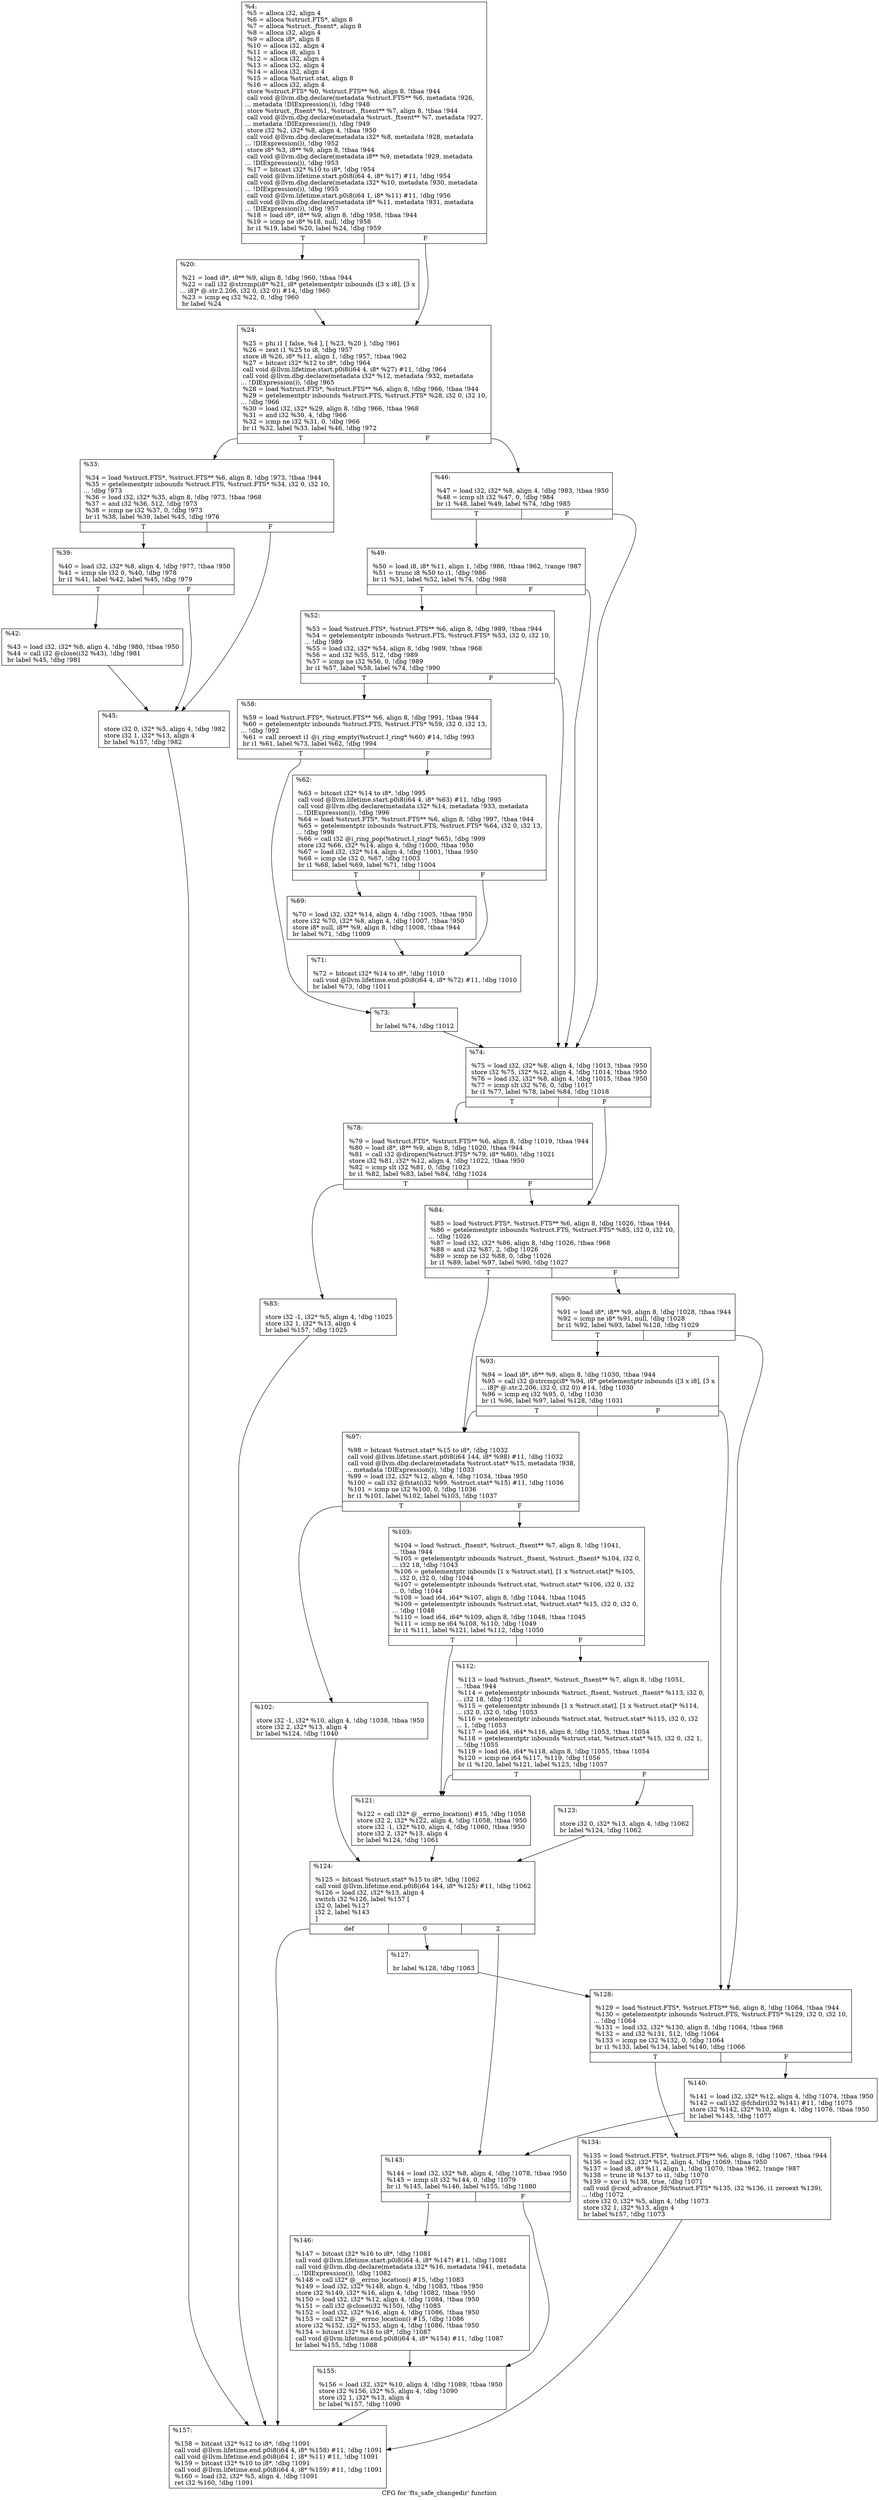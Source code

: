 digraph "CFG for 'fts_safe_changedir' function" {
	label="CFG for 'fts_safe_changedir' function";

	Node0x23fe970 [shape=record,label="{%4:\l  %5 = alloca i32, align 4\l  %6 = alloca %struct.FTS*, align 8\l  %7 = alloca %struct._ftsent*, align 8\l  %8 = alloca i32, align 4\l  %9 = alloca i8*, align 8\l  %10 = alloca i32, align 4\l  %11 = alloca i8, align 1\l  %12 = alloca i32, align 4\l  %13 = alloca i32, align 4\l  %14 = alloca i32, align 4\l  %15 = alloca %struct.stat, align 8\l  %16 = alloca i32, align 4\l  store %struct.FTS* %0, %struct.FTS** %6, align 8, !tbaa !944\l  call void @llvm.dbg.declare(metadata %struct.FTS** %6, metadata !926,\l... metadata !DIExpression()), !dbg !948\l  store %struct._ftsent* %1, %struct._ftsent** %7, align 8, !tbaa !944\l  call void @llvm.dbg.declare(metadata %struct._ftsent** %7, metadata !927,\l... metadata !DIExpression()), !dbg !949\l  store i32 %2, i32* %8, align 4, !tbaa !950\l  call void @llvm.dbg.declare(metadata i32* %8, metadata !928, metadata\l... !DIExpression()), !dbg !952\l  store i8* %3, i8** %9, align 8, !tbaa !944\l  call void @llvm.dbg.declare(metadata i8** %9, metadata !929, metadata\l... !DIExpression()), !dbg !953\l  %17 = bitcast i32* %10 to i8*, !dbg !954\l  call void @llvm.lifetime.start.p0i8(i64 4, i8* %17) #11, !dbg !954\l  call void @llvm.dbg.declare(metadata i32* %10, metadata !930, metadata\l... !DIExpression()), !dbg !955\l  call void @llvm.lifetime.start.p0i8(i64 1, i8* %11) #11, !dbg !956\l  call void @llvm.dbg.declare(metadata i8* %11, metadata !931, metadata\l... !DIExpression()), !dbg !957\l  %18 = load i8*, i8** %9, align 8, !dbg !958, !tbaa !944\l  %19 = icmp ne i8* %18, null, !dbg !958\l  br i1 %19, label %20, label %24, !dbg !959\l|{<s0>T|<s1>F}}"];
	Node0x23fe970:s0 -> Node0x2404450;
	Node0x23fe970:s1 -> Node0x24044a0;
	Node0x2404450 [shape=record,label="{%20:\l\l  %21 = load i8*, i8** %9, align 8, !dbg !960, !tbaa !944\l  %22 = call i32 @strcmp(i8* %21, i8* getelementptr inbounds ([3 x i8], [3 x\l... i8]* @.str.2.206, i32 0, i32 0)) #14, !dbg !960\l  %23 = icmp eq i32 %22, 0, !dbg !960\l  br label %24\l}"];
	Node0x2404450 -> Node0x24044a0;
	Node0x24044a0 [shape=record,label="{%24:\l\l  %25 = phi i1 [ false, %4 ], [ %23, %20 ], !dbg !961\l  %26 = zext i1 %25 to i8, !dbg !957\l  store i8 %26, i8* %11, align 1, !dbg !957, !tbaa !962\l  %27 = bitcast i32* %12 to i8*, !dbg !964\l  call void @llvm.lifetime.start.p0i8(i64 4, i8* %27) #11, !dbg !964\l  call void @llvm.dbg.declare(metadata i32* %12, metadata !932, metadata\l... !DIExpression()), !dbg !965\l  %28 = load %struct.FTS*, %struct.FTS** %6, align 8, !dbg !966, !tbaa !944\l  %29 = getelementptr inbounds %struct.FTS, %struct.FTS* %28, i32 0, i32 10,\l... !dbg !966\l  %30 = load i32, i32* %29, align 8, !dbg !966, !tbaa !968\l  %31 = and i32 %30, 4, !dbg !966\l  %32 = icmp ne i32 %31, 0, !dbg !966\l  br i1 %32, label %33, label %46, !dbg !972\l|{<s0>T|<s1>F}}"];
	Node0x24044a0:s0 -> Node0x24044f0;
	Node0x24044a0:s1 -> Node0x2404630;
	Node0x24044f0 [shape=record,label="{%33:\l\l  %34 = load %struct.FTS*, %struct.FTS** %6, align 8, !dbg !973, !tbaa !944\l  %35 = getelementptr inbounds %struct.FTS, %struct.FTS* %34, i32 0, i32 10,\l... !dbg !973\l  %36 = load i32, i32* %35, align 8, !dbg !973, !tbaa !968\l  %37 = and i32 %36, 512, !dbg !973\l  %38 = icmp ne i32 %37, 0, !dbg !973\l  br i1 %38, label %39, label %45, !dbg !976\l|{<s0>T|<s1>F}}"];
	Node0x24044f0:s0 -> Node0x2404540;
	Node0x24044f0:s1 -> Node0x24045e0;
	Node0x2404540 [shape=record,label="{%39:\l\l  %40 = load i32, i32* %8, align 4, !dbg !977, !tbaa !950\l  %41 = icmp sle i32 0, %40, !dbg !978\l  br i1 %41, label %42, label %45, !dbg !979\l|{<s0>T|<s1>F}}"];
	Node0x2404540:s0 -> Node0x2404590;
	Node0x2404540:s1 -> Node0x24045e0;
	Node0x2404590 [shape=record,label="{%42:\l\l  %43 = load i32, i32* %8, align 4, !dbg !980, !tbaa !950\l  %44 = call i32 @close(i32 %43), !dbg !981\l  br label %45, !dbg !981\l}"];
	Node0x2404590 -> Node0x24045e0;
	Node0x24045e0 [shape=record,label="{%45:\l\l  store i32 0, i32* %5, align 4, !dbg !982\l  store i32 1, i32* %13, align 4\l  br label %157, !dbg !982\l}"];
	Node0x24045e0 -> Node0x2404ef0;
	Node0x2404630 [shape=record,label="{%46:\l\l  %47 = load i32, i32* %8, align 4, !dbg !983, !tbaa !950\l  %48 = icmp slt i32 %47, 0, !dbg !984\l  br i1 %48, label %49, label %74, !dbg !985\l|{<s0>T|<s1>F}}"];
	Node0x2404630:s0 -> Node0x2404680;
	Node0x2404630:s1 -> Node0x24048b0;
	Node0x2404680 [shape=record,label="{%49:\l\l  %50 = load i8, i8* %11, align 1, !dbg !986, !tbaa !962, !range !987\l  %51 = trunc i8 %50 to i1, !dbg !986\l  br i1 %51, label %52, label %74, !dbg !988\l|{<s0>T|<s1>F}}"];
	Node0x2404680:s0 -> Node0x24046d0;
	Node0x2404680:s1 -> Node0x24048b0;
	Node0x24046d0 [shape=record,label="{%52:\l\l  %53 = load %struct.FTS*, %struct.FTS** %6, align 8, !dbg !989, !tbaa !944\l  %54 = getelementptr inbounds %struct.FTS, %struct.FTS* %53, i32 0, i32 10,\l... !dbg !989\l  %55 = load i32, i32* %54, align 8, !dbg !989, !tbaa !968\l  %56 = and i32 %55, 512, !dbg !989\l  %57 = icmp ne i32 %56, 0, !dbg !989\l  br i1 %57, label %58, label %74, !dbg !990\l|{<s0>T|<s1>F}}"];
	Node0x24046d0:s0 -> Node0x2404720;
	Node0x24046d0:s1 -> Node0x24048b0;
	Node0x2404720 [shape=record,label="{%58:\l\l  %59 = load %struct.FTS*, %struct.FTS** %6, align 8, !dbg !991, !tbaa !944\l  %60 = getelementptr inbounds %struct.FTS, %struct.FTS* %59, i32 0, i32 13,\l... !dbg !992\l  %61 = call zeroext i1 @i_ring_empty(%struct.I_ring* %60) #14, !dbg !993\l  br i1 %61, label %73, label %62, !dbg !994\l|{<s0>T|<s1>F}}"];
	Node0x2404720:s0 -> Node0x2404860;
	Node0x2404720:s1 -> Node0x2404770;
	Node0x2404770 [shape=record,label="{%62:\l\l  %63 = bitcast i32* %14 to i8*, !dbg !995\l  call void @llvm.lifetime.start.p0i8(i64 4, i8* %63) #11, !dbg !995\l  call void @llvm.dbg.declare(metadata i32* %14, metadata !933, metadata\l... !DIExpression()), !dbg !996\l  %64 = load %struct.FTS*, %struct.FTS** %6, align 8, !dbg !997, !tbaa !944\l  %65 = getelementptr inbounds %struct.FTS, %struct.FTS* %64, i32 0, i32 13,\l... !dbg !998\l  %66 = call i32 @i_ring_pop(%struct.I_ring* %65), !dbg !999\l  store i32 %66, i32* %14, align 4, !dbg !1000, !tbaa !950\l  %67 = load i32, i32* %14, align 4, !dbg !1001, !tbaa !950\l  %68 = icmp sle i32 0, %67, !dbg !1003\l  br i1 %68, label %69, label %71, !dbg !1004\l|{<s0>T|<s1>F}}"];
	Node0x2404770:s0 -> Node0x24047c0;
	Node0x2404770:s1 -> Node0x2404810;
	Node0x24047c0 [shape=record,label="{%69:\l\l  %70 = load i32, i32* %14, align 4, !dbg !1005, !tbaa !950\l  store i32 %70, i32* %8, align 4, !dbg !1007, !tbaa !950\l  store i8* null, i8** %9, align 8, !dbg !1008, !tbaa !944\l  br label %71, !dbg !1009\l}"];
	Node0x24047c0 -> Node0x2404810;
	Node0x2404810 [shape=record,label="{%71:\l\l  %72 = bitcast i32* %14 to i8*, !dbg !1010\l  call void @llvm.lifetime.end.p0i8(i64 4, i8* %72) #11, !dbg !1010\l  br label %73, !dbg !1011\l}"];
	Node0x2404810 -> Node0x2404860;
	Node0x2404860 [shape=record,label="{%73:\l\l  br label %74, !dbg !1012\l}"];
	Node0x2404860 -> Node0x24048b0;
	Node0x24048b0 [shape=record,label="{%74:\l\l  %75 = load i32, i32* %8, align 4, !dbg !1013, !tbaa !950\l  store i32 %75, i32* %12, align 4, !dbg !1014, !tbaa !950\l  %76 = load i32, i32* %8, align 4, !dbg !1015, !tbaa !950\l  %77 = icmp slt i32 %76, 0, !dbg !1017\l  br i1 %77, label %78, label %84, !dbg !1018\l|{<s0>T|<s1>F}}"];
	Node0x24048b0:s0 -> Node0x2404900;
	Node0x24048b0:s1 -> Node0x24049a0;
	Node0x2404900 [shape=record,label="{%78:\l\l  %79 = load %struct.FTS*, %struct.FTS** %6, align 8, !dbg !1019, !tbaa !944\l  %80 = load i8*, i8** %9, align 8, !dbg !1020, !tbaa !944\l  %81 = call i32 @diropen(%struct.FTS* %79, i8* %80), !dbg !1021\l  store i32 %81, i32* %12, align 4, !dbg !1022, !tbaa !950\l  %82 = icmp slt i32 %81, 0, !dbg !1023\l  br i1 %82, label %83, label %84, !dbg !1024\l|{<s0>T|<s1>F}}"];
	Node0x2404900:s0 -> Node0x2404950;
	Node0x2404900:s1 -> Node0x24049a0;
	Node0x2404950 [shape=record,label="{%83:\l\l  store i32 -1, i32* %5, align 4, !dbg !1025\l  store i32 1, i32* %13, align 4\l  br label %157, !dbg !1025\l}"];
	Node0x2404950 -> Node0x2404ef0;
	Node0x24049a0 [shape=record,label="{%84:\l\l  %85 = load %struct.FTS*, %struct.FTS** %6, align 8, !dbg !1026, !tbaa !944\l  %86 = getelementptr inbounds %struct.FTS, %struct.FTS* %85, i32 0, i32 10,\l... !dbg !1026\l  %87 = load i32, i32* %86, align 8, !dbg !1026, !tbaa !968\l  %88 = and i32 %87, 2, !dbg !1026\l  %89 = icmp ne i32 %88, 0, !dbg !1026\l  br i1 %89, label %97, label %90, !dbg !1027\l|{<s0>T|<s1>F}}"];
	Node0x24049a0:s0 -> Node0x2404a90;
	Node0x24049a0:s1 -> Node0x24049f0;
	Node0x24049f0 [shape=record,label="{%90:\l\l  %91 = load i8*, i8** %9, align 8, !dbg !1028, !tbaa !944\l  %92 = icmp ne i8* %91, null, !dbg !1028\l  br i1 %92, label %93, label %128, !dbg !1029\l|{<s0>T|<s1>F}}"];
	Node0x24049f0:s0 -> Node0x2404a40;
	Node0x24049f0:s1 -> Node0x2404d10;
	Node0x2404a40 [shape=record,label="{%93:\l\l  %94 = load i8*, i8** %9, align 8, !dbg !1030, !tbaa !944\l  %95 = call i32 @strcmp(i8* %94, i8* getelementptr inbounds ([3 x i8], [3 x\l... i8]* @.str.2.206, i32 0, i32 0)) #14, !dbg !1030\l  %96 = icmp eq i32 %95, 0, !dbg !1030\l  br i1 %96, label %97, label %128, !dbg !1031\l|{<s0>T|<s1>F}}"];
	Node0x2404a40:s0 -> Node0x2404a90;
	Node0x2404a40:s1 -> Node0x2404d10;
	Node0x2404a90 [shape=record,label="{%97:\l\l  %98 = bitcast %struct.stat* %15 to i8*, !dbg !1032\l  call void @llvm.lifetime.start.p0i8(i64 144, i8* %98) #11, !dbg !1032\l  call void @llvm.dbg.declare(metadata %struct.stat* %15, metadata !938,\l... metadata !DIExpression()), !dbg !1033\l  %99 = load i32, i32* %12, align 4, !dbg !1034, !tbaa !950\l  %100 = call i32 @fstat(i32 %99, %struct.stat* %15) #11, !dbg !1036\l  %101 = icmp ne i32 %100, 0, !dbg !1036\l  br i1 %101, label %102, label %103, !dbg !1037\l|{<s0>T|<s1>F}}"];
	Node0x2404a90:s0 -> Node0x2404ae0;
	Node0x2404a90:s1 -> Node0x2404b30;
	Node0x2404ae0 [shape=record,label="{%102:\l\l  store i32 -1, i32* %10, align 4, !dbg !1038, !tbaa !950\l  store i32 2, i32* %13, align 4\l  br label %124, !dbg !1040\l}"];
	Node0x2404ae0 -> Node0x2404c70;
	Node0x2404b30 [shape=record,label="{%103:\l\l  %104 = load %struct._ftsent*, %struct._ftsent** %7, align 8, !dbg !1041,\l... !tbaa !944\l  %105 = getelementptr inbounds %struct._ftsent, %struct._ftsent* %104, i32 0,\l... i32 18, !dbg !1043\l  %106 = getelementptr inbounds [1 x %struct.stat], [1 x %struct.stat]* %105,\l... i32 0, i32 0, !dbg !1044\l  %107 = getelementptr inbounds %struct.stat, %struct.stat* %106, i32 0, i32\l... 0, !dbg !1044\l  %108 = load i64, i64* %107, align 8, !dbg !1044, !tbaa !1045\l  %109 = getelementptr inbounds %struct.stat, %struct.stat* %15, i32 0, i32 0,\l... !dbg !1048\l  %110 = load i64, i64* %109, align 8, !dbg !1048, !tbaa !1045\l  %111 = icmp ne i64 %108, %110, !dbg !1049\l  br i1 %111, label %121, label %112, !dbg !1050\l|{<s0>T|<s1>F}}"];
	Node0x2404b30:s0 -> Node0x2404bd0;
	Node0x2404b30:s1 -> Node0x2404b80;
	Node0x2404b80 [shape=record,label="{%112:\l\l  %113 = load %struct._ftsent*, %struct._ftsent** %7, align 8, !dbg !1051,\l... !tbaa !944\l  %114 = getelementptr inbounds %struct._ftsent, %struct._ftsent* %113, i32 0,\l... i32 18, !dbg !1052\l  %115 = getelementptr inbounds [1 x %struct.stat], [1 x %struct.stat]* %114,\l... i32 0, i32 0, !dbg !1053\l  %116 = getelementptr inbounds %struct.stat, %struct.stat* %115, i32 0, i32\l... 1, !dbg !1053\l  %117 = load i64, i64* %116, align 8, !dbg !1053, !tbaa !1054\l  %118 = getelementptr inbounds %struct.stat, %struct.stat* %15, i32 0, i32 1,\l... !dbg !1055\l  %119 = load i64, i64* %118, align 8, !dbg !1055, !tbaa !1054\l  %120 = icmp ne i64 %117, %119, !dbg !1056\l  br i1 %120, label %121, label %123, !dbg !1057\l|{<s0>T|<s1>F}}"];
	Node0x2404b80:s0 -> Node0x2404bd0;
	Node0x2404b80:s1 -> Node0x2404c20;
	Node0x2404bd0 [shape=record,label="{%121:\l\l  %122 = call i32* @__errno_location() #15, !dbg !1058\l  store i32 2, i32* %122, align 4, !dbg !1058, !tbaa !950\l  store i32 -1, i32* %10, align 4, !dbg !1060, !tbaa !950\l  store i32 2, i32* %13, align 4\l  br label %124, !dbg !1061\l}"];
	Node0x2404bd0 -> Node0x2404c70;
	Node0x2404c20 [shape=record,label="{%123:\l\l  store i32 0, i32* %13, align 4, !dbg !1062\l  br label %124, !dbg !1062\l}"];
	Node0x2404c20 -> Node0x2404c70;
	Node0x2404c70 [shape=record,label="{%124:\l\l  %125 = bitcast %struct.stat* %15 to i8*, !dbg !1062\l  call void @llvm.lifetime.end.p0i8(i64 144, i8* %125) #11, !dbg !1062\l  %126 = load i32, i32* %13, align 4\l  switch i32 %126, label %157 [\l    i32 0, label %127\l    i32 2, label %143\l  ]\l|{<s0>def|<s1>0|<s2>2}}"];
	Node0x2404c70:s0 -> Node0x2404ef0;
	Node0x2404c70:s1 -> Node0x2404cc0;
	Node0x2404c70:s2 -> Node0x2404e00;
	Node0x2404cc0 [shape=record,label="{%127:\l\l  br label %128, !dbg !1063\l}"];
	Node0x2404cc0 -> Node0x2404d10;
	Node0x2404d10 [shape=record,label="{%128:\l\l  %129 = load %struct.FTS*, %struct.FTS** %6, align 8, !dbg !1064, !tbaa !944\l  %130 = getelementptr inbounds %struct.FTS, %struct.FTS* %129, i32 0, i32 10,\l... !dbg !1064\l  %131 = load i32, i32* %130, align 8, !dbg !1064, !tbaa !968\l  %132 = and i32 %131, 512, !dbg !1064\l  %133 = icmp ne i32 %132, 0, !dbg !1064\l  br i1 %133, label %134, label %140, !dbg !1066\l|{<s0>T|<s1>F}}"];
	Node0x2404d10:s0 -> Node0x2404d60;
	Node0x2404d10:s1 -> Node0x2404db0;
	Node0x2404d60 [shape=record,label="{%134:\l\l  %135 = load %struct.FTS*, %struct.FTS** %6, align 8, !dbg !1067, !tbaa !944\l  %136 = load i32, i32* %12, align 4, !dbg !1069, !tbaa !950\l  %137 = load i8, i8* %11, align 1, !dbg !1070, !tbaa !962, !range !987\l  %138 = trunc i8 %137 to i1, !dbg !1070\l  %139 = xor i1 %138, true, !dbg !1071\l  call void @cwd_advance_fd(%struct.FTS* %135, i32 %136, i1 zeroext %139),\l... !dbg !1072\l  store i32 0, i32* %5, align 4, !dbg !1073\l  store i32 1, i32* %13, align 4\l  br label %157, !dbg !1073\l}"];
	Node0x2404d60 -> Node0x2404ef0;
	Node0x2404db0 [shape=record,label="{%140:\l\l  %141 = load i32, i32* %12, align 4, !dbg !1074, !tbaa !950\l  %142 = call i32 @fchdir(i32 %141) #11, !dbg !1075\l  store i32 %142, i32* %10, align 4, !dbg !1076, !tbaa !950\l  br label %143, !dbg !1077\l}"];
	Node0x2404db0 -> Node0x2404e00;
	Node0x2404e00 [shape=record,label="{%143:\l\l  %144 = load i32, i32* %8, align 4, !dbg !1078, !tbaa !950\l  %145 = icmp slt i32 %144, 0, !dbg !1079\l  br i1 %145, label %146, label %155, !dbg !1080\l|{<s0>T|<s1>F}}"];
	Node0x2404e00:s0 -> Node0x2404e50;
	Node0x2404e00:s1 -> Node0x2404ea0;
	Node0x2404e50 [shape=record,label="{%146:\l\l  %147 = bitcast i32* %16 to i8*, !dbg !1081\l  call void @llvm.lifetime.start.p0i8(i64 4, i8* %147) #11, !dbg !1081\l  call void @llvm.dbg.declare(metadata i32* %16, metadata !941, metadata\l... !DIExpression()), !dbg !1082\l  %148 = call i32* @__errno_location() #15, !dbg !1083\l  %149 = load i32, i32* %148, align 4, !dbg !1083, !tbaa !950\l  store i32 %149, i32* %16, align 4, !dbg !1082, !tbaa !950\l  %150 = load i32, i32* %12, align 4, !dbg !1084, !tbaa !950\l  %151 = call i32 @close(i32 %150), !dbg !1085\l  %152 = load i32, i32* %16, align 4, !dbg !1086, !tbaa !950\l  %153 = call i32* @__errno_location() #15, !dbg !1086\l  store i32 %152, i32* %153, align 4, !dbg !1086, !tbaa !950\l  %154 = bitcast i32* %16 to i8*, !dbg !1087\l  call void @llvm.lifetime.end.p0i8(i64 4, i8* %154) #11, !dbg !1087\l  br label %155, !dbg !1088\l}"];
	Node0x2404e50 -> Node0x2404ea0;
	Node0x2404ea0 [shape=record,label="{%155:\l\l  %156 = load i32, i32* %10, align 4, !dbg !1089, !tbaa !950\l  store i32 %156, i32* %5, align 4, !dbg !1090\l  store i32 1, i32* %13, align 4\l  br label %157, !dbg !1090\l}"];
	Node0x2404ea0 -> Node0x2404ef0;
	Node0x2404ef0 [shape=record,label="{%157:\l\l  %158 = bitcast i32* %12 to i8*, !dbg !1091\l  call void @llvm.lifetime.end.p0i8(i64 4, i8* %158) #11, !dbg !1091\l  call void @llvm.lifetime.end.p0i8(i64 1, i8* %11) #11, !dbg !1091\l  %159 = bitcast i32* %10 to i8*, !dbg !1091\l  call void @llvm.lifetime.end.p0i8(i64 4, i8* %159) #11, !dbg !1091\l  %160 = load i32, i32* %5, align 4, !dbg !1091\l  ret i32 %160, !dbg !1091\l}"];
}
